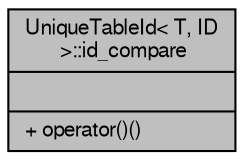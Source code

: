 digraph "UniqueTableId&lt; T, ID &gt;::id_compare"
{
  edge [fontname="FreeSans",fontsize="10",labelfontname="FreeSans",labelfontsize="10"];
  node [fontname="FreeSans",fontsize="10",shape=record];
  Node1 [label="{UniqueTableId\< T, ID\l \>::id_compare\n||+ operator()()\l}",height=0.2,width=0.4,color="black", fillcolor="grey75", style="filled" fontcolor="black"];
}
